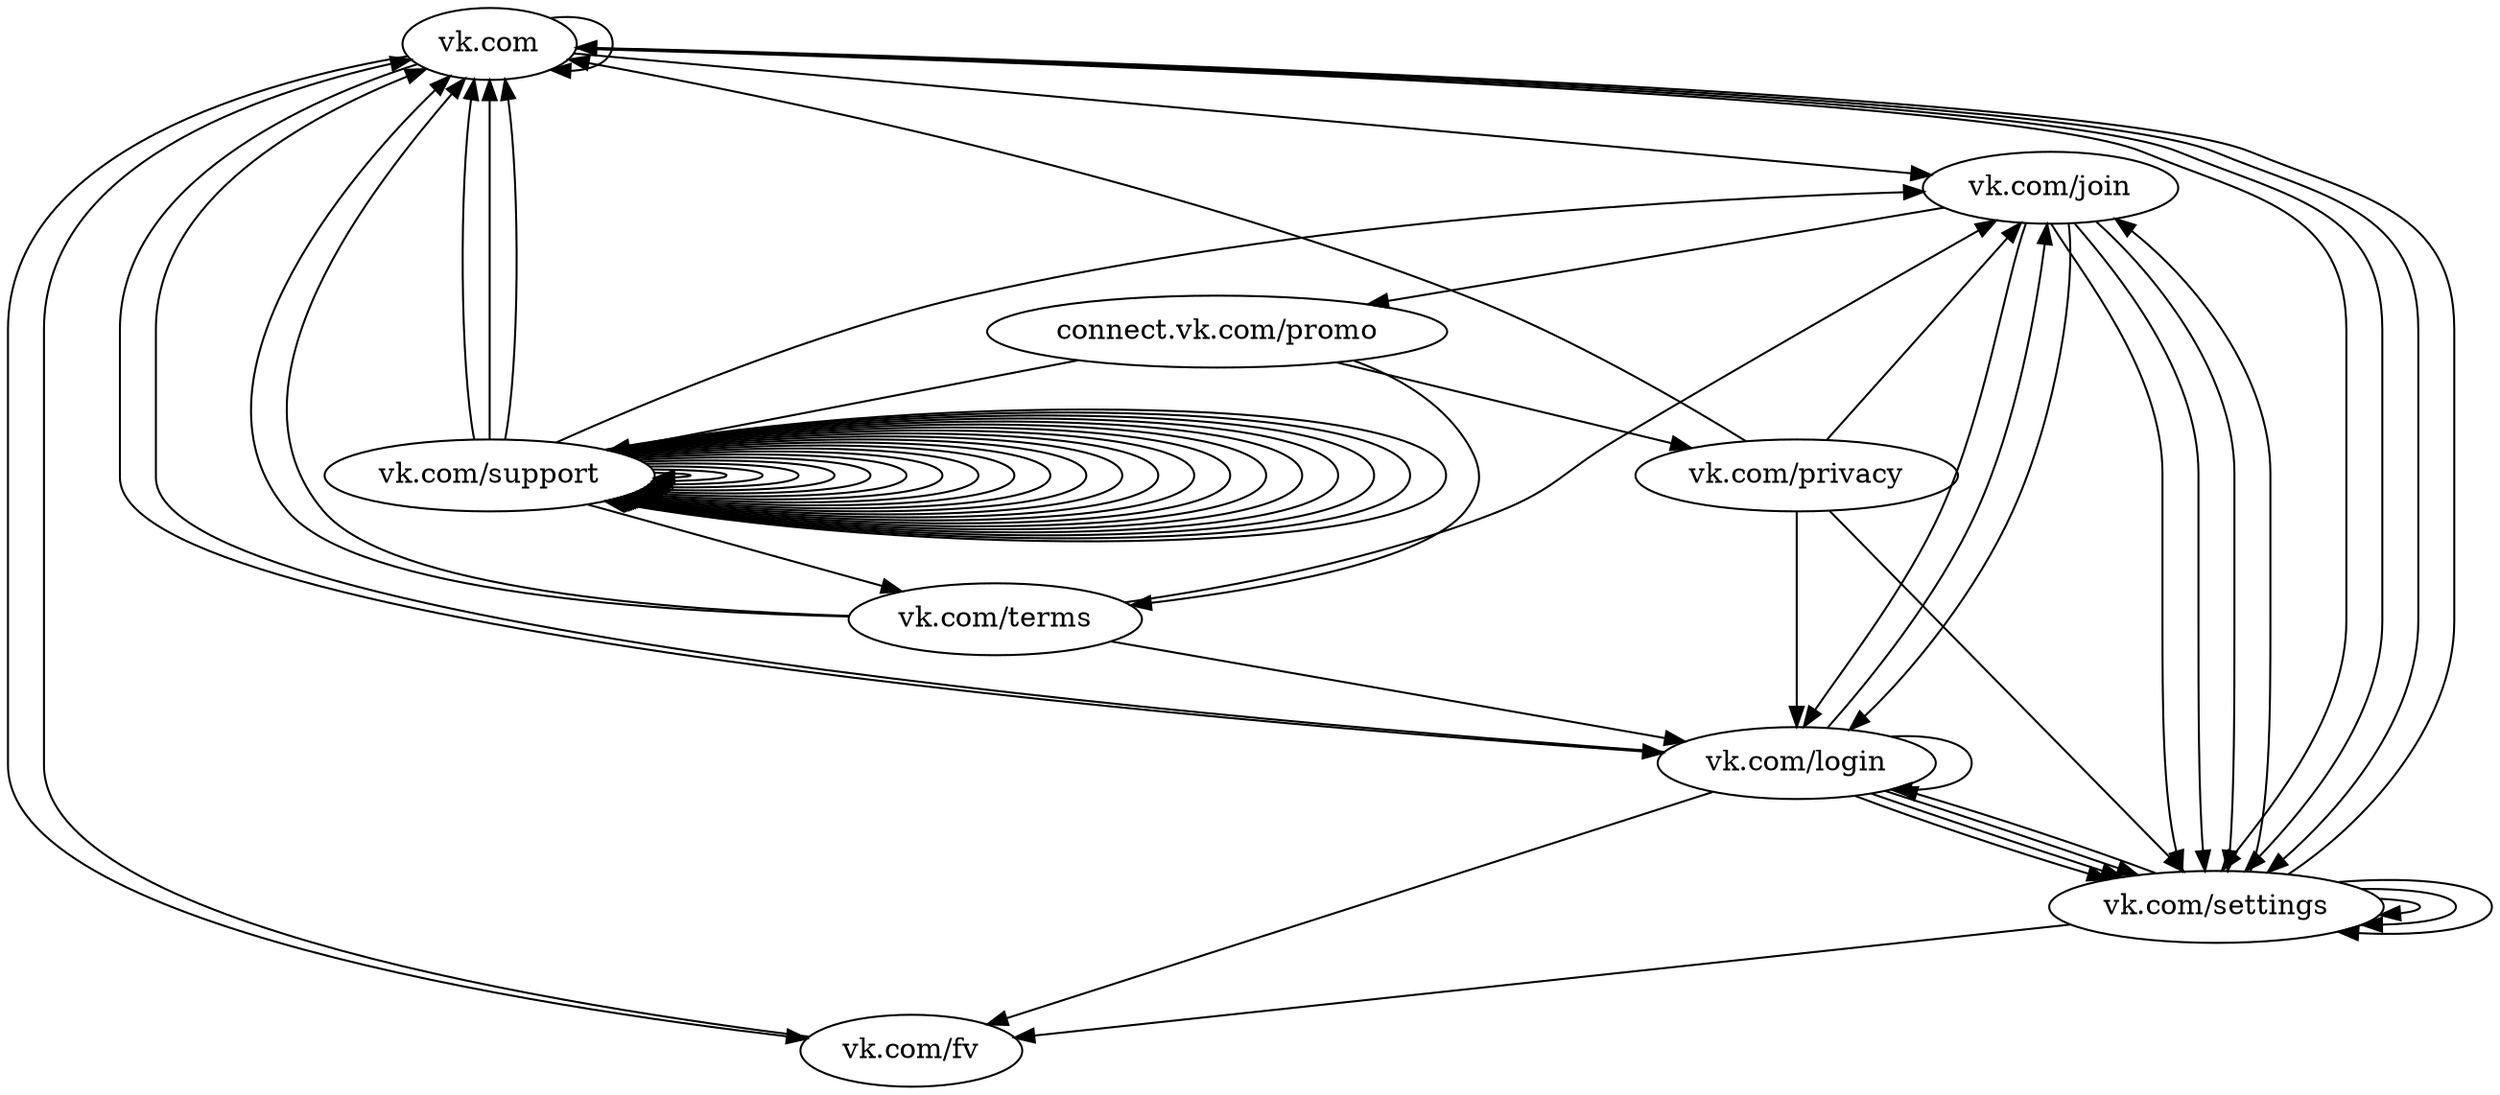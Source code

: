 digraph G {
	"vk.com" -> "vk.com"
	"vk.com" -> "vk.com/join"
	"vk.com" -> "vk.com/login"
	"vk.com" -> "vk.com/settings"
	"vk.com" -> "vk.com/settings"
	"vk.com" -> "vk.com/settings"
	"vk.com" -> "vk.com/fv"
	"vk.com/fv" -> "vk.com"
	"vk.com/login" -> "vk.com"
	"vk.com/login" -> "vk.com/join"
	"vk.com/login" -> "vk.com/login"
	"vk.com/login" -> "vk.com/settings"
	"vk.com/login" -> "vk.com/settings"
	"vk.com/login" -> "vk.com/settings"
	"vk.com/login" -> "vk.com/fv"
	"vk.com/join" -> "vk.com/login"
	"vk.com/join" -> "connect.vk.com/promo"
	"vk.com/join" -> "vk.com/login"
	"vk.com/join" -> "vk.com/settings"
	"vk.com/join" -> "vk.com/settings"
	"vk.com/join" -> "vk.com/settings"
	"connect.vk.com/promo" -> "vk.com/terms"
	"connect.vk.com/promo" -> "vk.com/privacy"
	"connect.vk.com/promo" -> "vk.com/support"
	"vk.com/settings" -> "vk.com"
	"vk.com/settings" -> "vk.com/join"
	"vk.com/settings" -> "vk.com/login"
	"vk.com/settings" -> "vk.com/settings"
	"vk.com/settings" -> "vk.com/settings"
	"vk.com/settings" -> "vk.com/settings"
	"vk.com/settings" -> "vk.com/fv"
	"vk.com/support" -> "vk.com"
	"vk.com/support" -> "vk.com"
	"vk.com/support" -> "vk.com"
	"vk.com/support" -> "vk.com/join"
	"vk.com/support" -> "vk.com/support"
	"vk.com/support" -> "vk.com/support"
	"vk.com/support" -> "vk.com/support"
	"vk.com/support" -> "vk.com/support"
	"vk.com/support" -> "vk.com/support"
	"vk.com/support" -> "vk.com/support"
	"vk.com/support" -> "vk.com/support"
	"vk.com/support" -> "vk.com/support"
	"vk.com/support" -> "vk.com/support"
	"vk.com/support" -> "vk.com/support"
	"vk.com/support" -> "vk.com/support"
	"vk.com/support" -> "vk.com/support"
	"vk.com/support" -> "vk.com/support"
	"vk.com/support" -> "vk.com/support"
	"vk.com/support" -> "vk.com/support"
	"vk.com/support" -> "vk.com/support"
	"vk.com/support" -> "vk.com/support"
	"vk.com/support" -> "vk.com/support"
	"vk.com/support" -> "vk.com/support"
	"vk.com/support" -> "vk.com/support"
	"vk.com/support" -> "vk.com/support"
	"vk.com/support" -> "vk.com/support"
	"vk.com/support" -> "vk.com/terms"
	"vk.com/privacy" -> "vk.com/login"
	"vk.com/privacy" -> "vk.com/join"
	"vk.com/privacy" -> "vk.com"
	"vk.com/privacy" -> "vk.com/settings"
	"vk.com/terms" -> "vk.com/login"
	"vk.com/terms" -> "vk.com/join"
	"vk.com/terms" -> "vk.com"
	"vk.com/terms" -> "vk.com"
}
